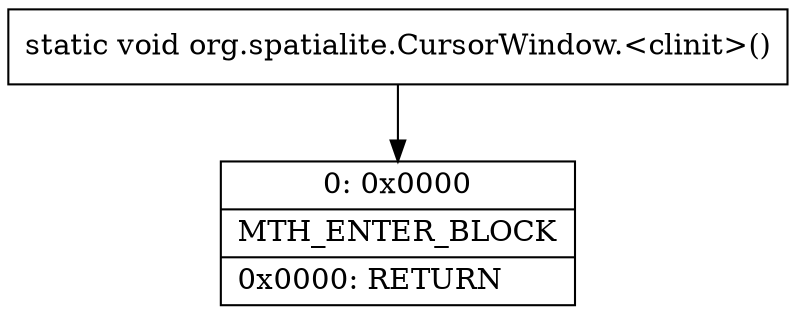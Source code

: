 digraph "CFG fororg.spatialite.CursorWindow.\<clinit\>()V" {
Node_0 [shape=record,label="{0\:\ 0x0000|MTH_ENTER_BLOCK\l|0x0000: RETURN   \l}"];
MethodNode[shape=record,label="{static void org.spatialite.CursorWindow.\<clinit\>() }"];
MethodNode -> Node_0;
}

